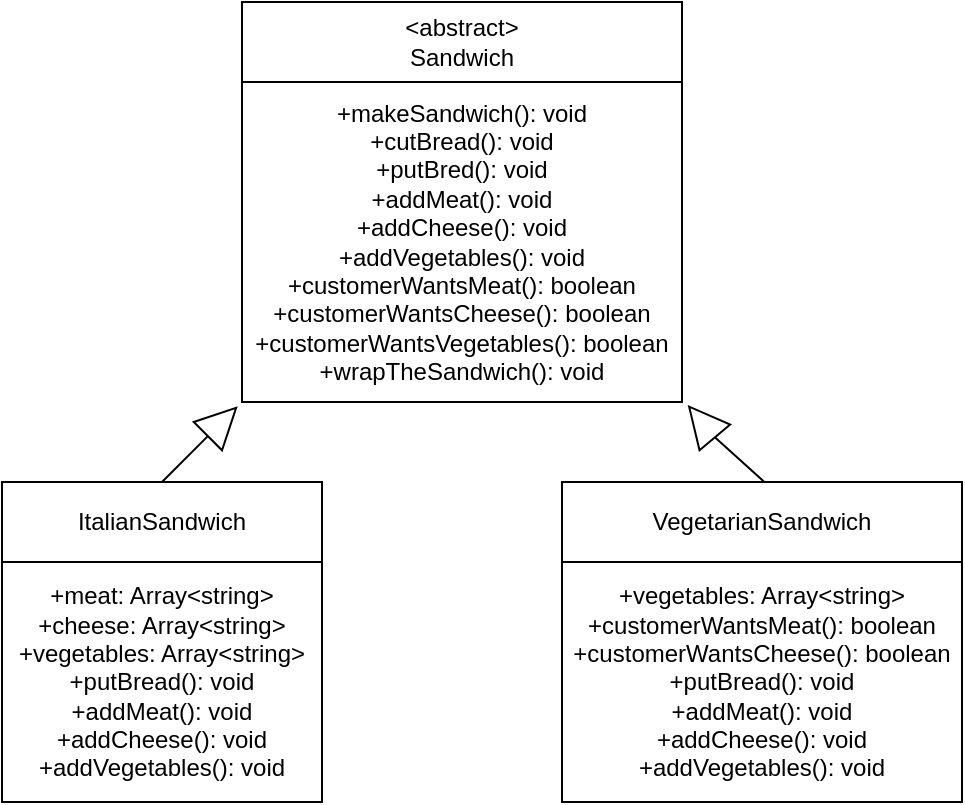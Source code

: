 <mxfile>
    <diagram id="35AmDSvmOC7etBG4h-Q4" name="Page-1">
        <mxGraphModel dx="126" dy="120" grid="1" gridSize="10" guides="1" tooltips="1" connect="1" arrows="1" fold="1" page="1" pageScale="1" pageWidth="827" pageHeight="1169" math="0" shadow="0">
            <root>
                <mxCell id="0"/>
                <mxCell id="1" parent="0"/>
                <mxCell id="2" value="&amp;lt;abstract&amp;gt;&lt;br&gt;Sandwich" style="rounded=0;whiteSpace=wrap;html=1;" vertex="1" parent="1">
                    <mxGeometry x="320" y="160" width="220" height="40" as="geometry"/>
                </mxCell>
                <mxCell id="3" value="+makeSandwich(): void&lt;br&gt;+cutBread(): void&lt;br&gt;+putBred(): void&lt;br&gt;+addMeat(): void&lt;br&gt;+addCheese(): void&lt;br&gt;+addVegetables(): void&lt;br&gt;+customerWantsMeat(): boolean&lt;br&gt;+customerWantsCheese(): boolean&lt;br&gt;+customerWantsVegetables(): boolean&lt;br&gt;+wrapTheSandwich(): void" style="rounded=0;whiteSpace=wrap;html=1;" vertex="1" parent="1">
                    <mxGeometry x="320" y="200" width="220" height="160" as="geometry"/>
                </mxCell>
                <mxCell id="5" value="ItalianSandwich" style="rounded=0;whiteSpace=wrap;html=1;" vertex="1" parent="1">
                    <mxGeometry x="200" y="400" width="160" height="40" as="geometry"/>
                </mxCell>
                <mxCell id="6" value="+meat: Array&amp;lt;string&amp;gt;&lt;br&gt;+cheese: Array&amp;lt;string&amp;gt;&lt;br&gt;+vegetables: Array&amp;lt;string&amp;gt;&lt;br&gt;+putBread(): void&lt;br&gt;+addMeat(): void&lt;br&gt;+addCheese(): void&lt;br&gt;+addVegetables(): void" style="rounded=0;whiteSpace=wrap;html=1;" vertex="1" parent="1">
                    <mxGeometry x="200" y="440" width="160" height="120" as="geometry"/>
                </mxCell>
                <mxCell id="7" value="VegetarianSandwich" style="rounded=0;whiteSpace=wrap;html=1;" vertex="1" parent="1">
                    <mxGeometry x="480" y="400" width="200" height="40" as="geometry"/>
                </mxCell>
                <mxCell id="8" value="+vegetables: Array&amp;lt;string&amp;gt;&lt;br&gt;+customerWantsMeat(): boolean&lt;br&gt;+customerWantsCheese(): boolean&lt;br&gt;+putBread(): void&lt;br&gt;+addMeat(): void&lt;br&gt;+addCheese(): void&lt;br&gt;+addVegetables(): void" style="rounded=0;whiteSpace=wrap;html=1;" vertex="1" parent="1">
                    <mxGeometry x="480" y="440" width="200" height="120" as="geometry"/>
                </mxCell>
                <mxCell id="9" value="" style="endArrow=none;html=1;entryX=0;entryY=0.5;entryDx=0;entryDy=0;" edge="1" parent="1" target="10">
                    <mxGeometry width="50" height="50" relative="1" as="geometry">
                        <mxPoint x="280" y="400" as="sourcePoint"/>
                        <mxPoint x="300" y="380" as="targetPoint"/>
                    </mxGeometry>
                </mxCell>
                <mxCell id="10" value="" style="triangle;whiteSpace=wrap;html=1;rotation=-45;" vertex="1" parent="1">
                    <mxGeometry x="300" y="360" width="20" height="20" as="geometry"/>
                </mxCell>
                <mxCell id="11" value="" style="triangle;whiteSpace=wrap;html=1;rotation=-130;" vertex="1" parent="1">
                    <mxGeometry x="540" y="360" width="20" height="20" as="geometry"/>
                </mxCell>
                <mxCell id="12" value="" style="endArrow=none;html=1;entryX=0;entryY=0.5;entryDx=0;entryDy=0;exitX=0.507;exitY=0.005;exitDx=0;exitDy=0;exitPerimeter=0;" edge="1" parent="1" source="7" target="11">
                    <mxGeometry width="50" height="50" relative="1" as="geometry">
                        <mxPoint x="290" y="410" as="sourcePoint"/>
                        <mxPoint x="312.929" y="387.071" as="targetPoint"/>
                        <Array as="points"/>
                    </mxGeometry>
                </mxCell>
            </root>
        </mxGraphModel>
    </diagram>
</mxfile>